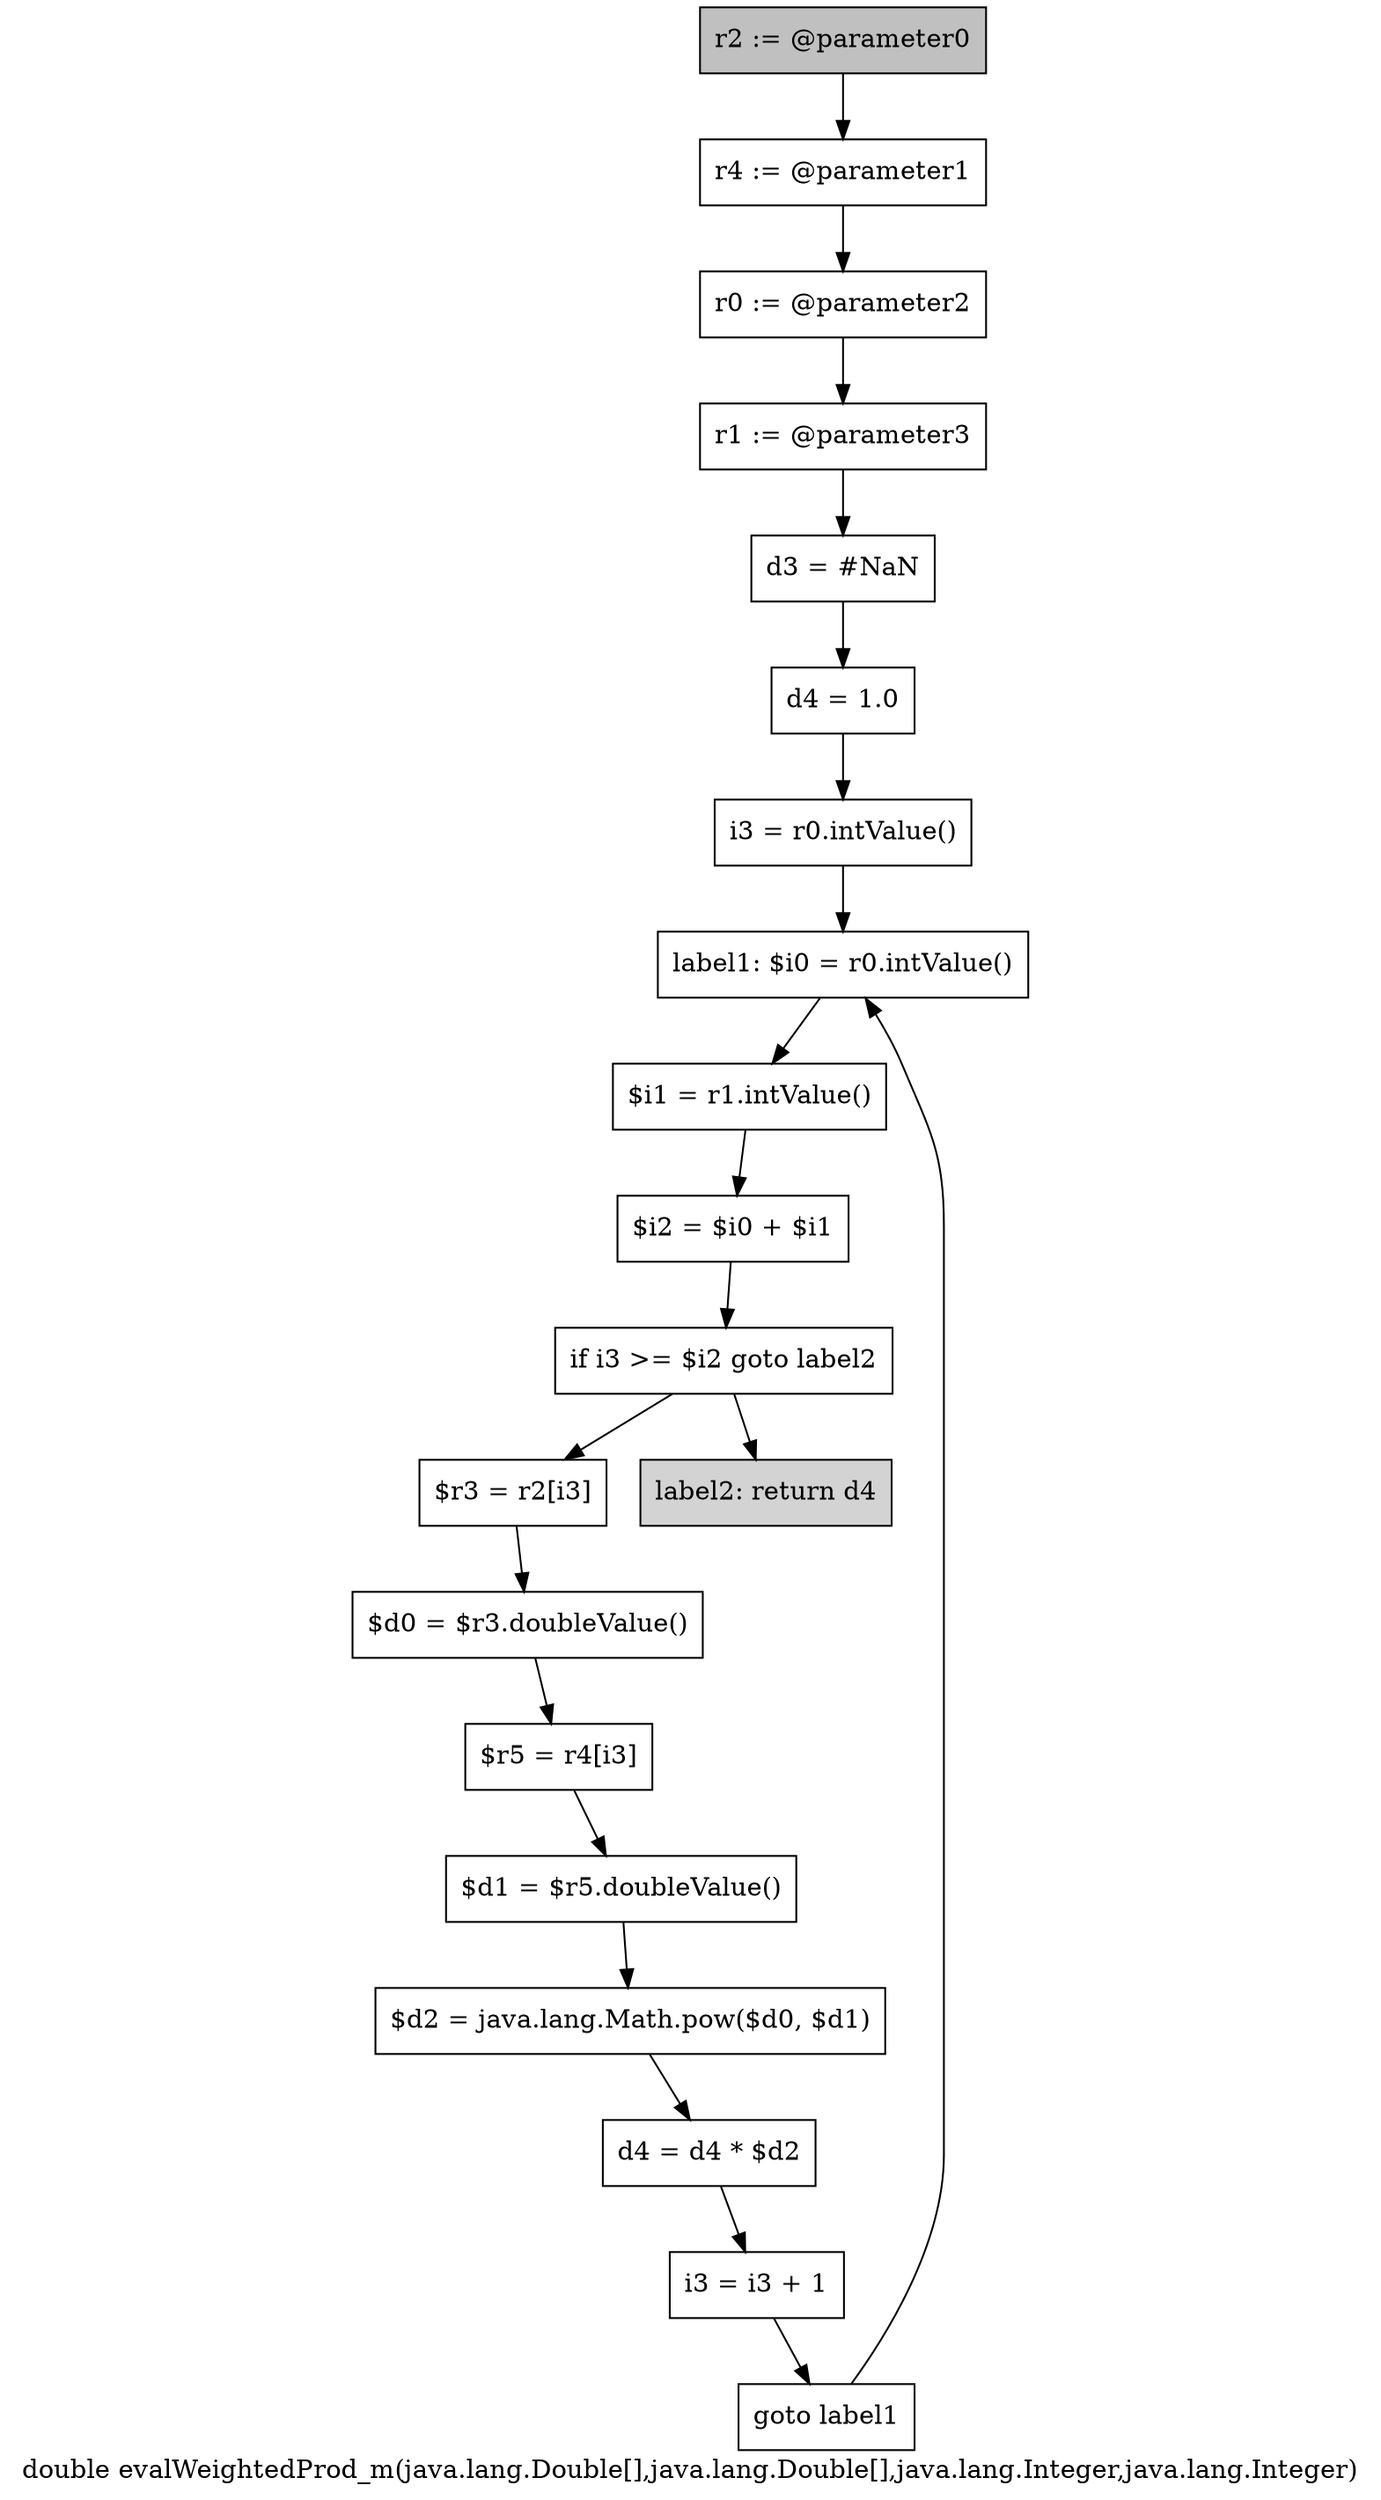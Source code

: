digraph "double evalWeightedProd_m(java.lang.Double[],java.lang.Double[],java.lang.Integer,java.lang.Integer)" {
    label="double evalWeightedProd_m(java.lang.Double[],java.lang.Double[],java.lang.Integer,java.lang.Integer)";
    node [shape=box];
    "0" [style=filled,fillcolor=gray,label="r2 := @parameter0",];
    "1" [label="r4 := @parameter1",];
    "0"->"1";
    "2" [label="r0 := @parameter2",];
    "1"->"2";
    "3" [label="r1 := @parameter3",];
    "2"->"3";
    "4" [label="d3 = #NaN",];
    "3"->"4";
    "5" [label="d4 = 1.0",];
    "4"->"5";
    "6" [label="i3 = r0.intValue()",];
    "5"->"6";
    "7" [label="label1: $i0 = r0.intValue()",];
    "6"->"7";
    "8" [label="$i1 = r1.intValue()",];
    "7"->"8";
    "9" [label="$i2 = $i0 + $i1",];
    "8"->"9";
    "10" [label="if i3 >= $i2 goto label2",];
    "9"->"10";
    "11" [label="$r3 = r2[i3]",];
    "10"->"11";
    "19" [style=filled,fillcolor=lightgray,label="label2: return d4",];
    "10"->"19";
    "12" [label="$d0 = $r3.doubleValue()",];
    "11"->"12";
    "13" [label="$r5 = r4[i3]",];
    "12"->"13";
    "14" [label="$d1 = $r5.doubleValue()",];
    "13"->"14";
    "15" [label="$d2 = java.lang.Math.pow($d0, $d1)",];
    "14"->"15";
    "16" [label="d4 = d4 * $d2",];
    "15"->"16";
    "17" [label="i3 = i3 + 1",];
    "16"->"17";
    "18" [label="goto label1",];
    "17"->"18";
    "18"->"7";
}
